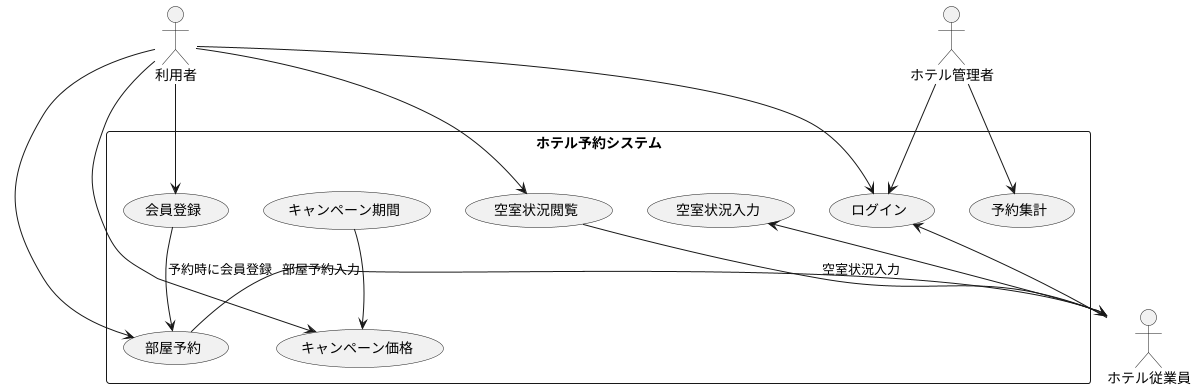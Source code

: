 @startuml 演習2-8
actor 利用者
actor ホテル従業員
actor ホテル管理者

rectangle ホテル予約システム{
    usecase "空室状況閲覧" as a
    usecase "部屋予約" as b
    usecase "空室状況入力" as c
    usecase "予約集計" as d
    usecase "会員登録" as e
    usecase "ログイン" as f
    usecase "キャンペーン価格" as g
    usecase "キャンペーン期間" as h
}
利用者 --> a
a --> ホテル従業員 : 空室状況入力
利用者 --> b
b --> ホテル従業員 : 部屋予約入力
ホテル従業員 --> c
ホテル管理者 --> d
利用者 --> e
e --> b : 予約時に会員登録
利用者 --> f
ホテル従業員 --> f
ホテル管理者 --> f
利用者 --> g
h --> g
@enduml